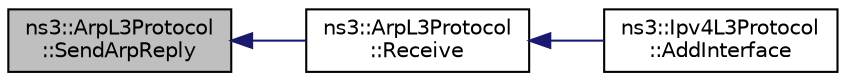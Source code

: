 digraph "ns3::ArpL3Protocol::SendArpReply"
{
  edge [fontname="Helvetica",fontsize="10",labelfontname="Helvetica",labelfontsize="10"];
  node [fontname="Helvetica",fontsize="10",shape=record];
  rankdir="LR";
  Node1 [label="ns3::ArpL3Protocol\l::SendArpReply",height=0.2,width=0.4,color="black", fillcolor="grey75", style="filled", fontcolor="black"];
  Node1 -> Node2 [dir="back",color="midnightblue",fontsize="10",style="solid"];
  Node2 [label="ns3::ArpL3Protocol\l::Receive",height=0.2,width=0.4,color="black", fillcolor="white", style="filled",URL="$de/d05/classns3_1_1ArpL3Protocol.html#a277509da885e127fb384f296f3858fef",tooltip="Receive a packet. "];
  Node2 -> Node3 [dir="back",color="midnightblue",fontsize="10",style="solid"];
  Node3 [label="ns3::Ipv4L3Protocol\l::AddInterface",height=0.2,width=0.4,color="black", fillcolor="white", style="filled",URL="$d2/dc9/classns3_1_1Ipv4L3Protocol.html#ac6855eb39254f74fa30e7f23a7b100db"];
}
